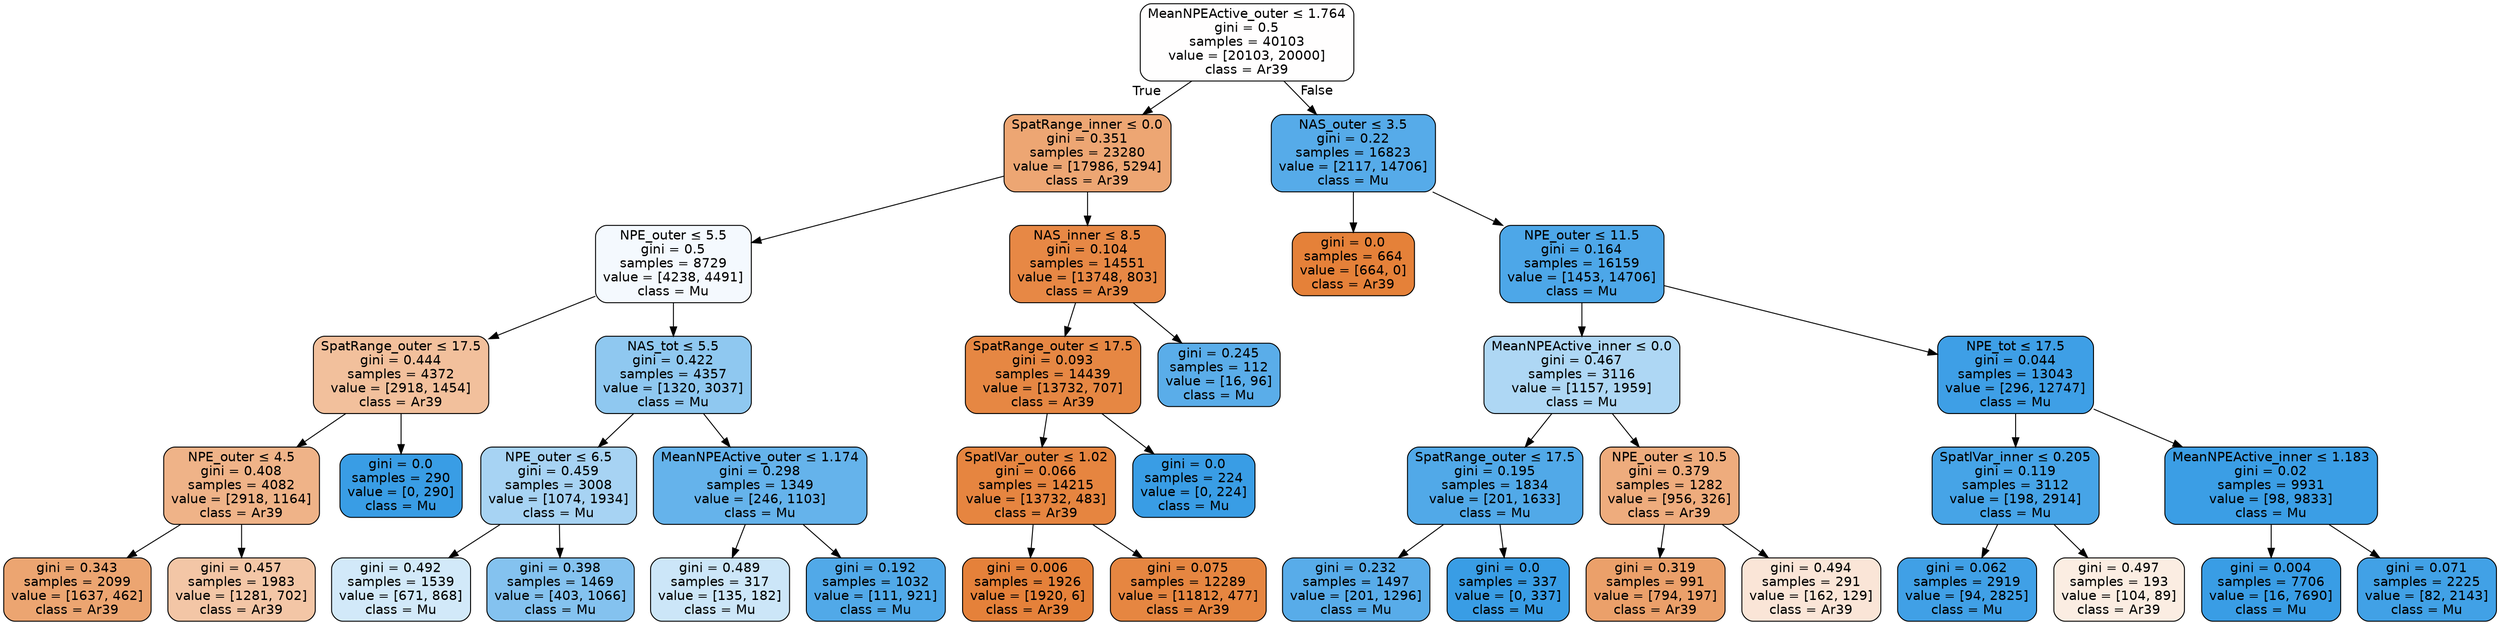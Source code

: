 digraph Tree {
node [shape=box, style="filled, rounded", color="black", fontname=helvetica] ;
edge [fontname=helvetica] ;
0 [label=<MeanNPEActive_outer &le; 1.764<br/>gini = 0.5<br/>samples = 40103<br/>value = [20103, 20000]<br/>class = Ar39>, fillcolor="#fffefe"] ;
1 [label=<SpatRange_inner &le; 0.0<br/>gini = 0.351<br/>samples = 23280<br/>value = [17986, 5294]<br/>class = Ar39>, fillcolor="#eda673"] ;
0 -> 1 [labeldistance=2.5, labelangle=45, headlabel="True"] ;
2 [label=<NPE_outer &le; 5.5<br/>gini = 0.5<br/>samples = 8729<br/>value = [4238, 4491]<br/>class = Mu>, fillcolor="#f4f9fe"] ;
1 -> 2 ;
3 [label=<SpatRange_outer &le; 17.5<br/>gini = 0.444<br/>samples = 4372<br/>value = [2918, 1454]<br/>class = Ar39>, fillcolor="#f2c09c"] ;
2 -> 3 ;
4 [label=<NPE_outer &le; 4.5<br/>gini = 0.408<br/>samples = 4082<br/>value = [2918, 1164]<br/>class = Ar39>, fillcolor="#efb388"] ;
3 -> 4 ;
5 [label=<gini = 0.343<br/>samples = 2099<br/>value = [1637, 462]<br/>class = Ar39>, fillcolor="#eca571"] ;
4 -> 5 ;
6 [label=<gini = 0.457<br/>samples = 1983<br/>value = [1281, 702]<br/>class = Ar39>, fillcolor="#f3c6a6"] ;
4 -> 6 ;
7 [label=<gini = 0.0<br/>samples = 290<br/>value = [0, 290]<br/>class = Mu>, fillcolor="#399de5"] ;
3 -> 7 ;
8 [label=<NAS_tot &le; 5.5<br/>gini = 0.422<br/>samples = 4357<br/>value = [1320, 3037]<br/>class = Mu>, fillcolor="#8fc8f0"] ;
2 -> 8 ;
9 [label=<NPE_outer &le; 6.5<br/>gini = 0.459<br/>samples = 3008<br/>value = [1074, 1934]<br/>class = Mu>, fillcolor="#a7d3f3"] ;
8 -> 9 ;
10 [label=<gini = 0.492<br/>samples = 1539<br/>value = [671, 868]<br/>class = Mu>, fillcolor="#d2e9f9"] ;
9 -> 10 ;
11 [label=<gini = 0.398<br/>samples = 1469<br/>value = [403, 1066]<br/>class = Mu>, fillcolor="#84c2ef"] ;
9 -> 11 ;
12 [label=<MeanNPEActive_outer &le; 1.174<br/>gini = 0.298<br/>samples = 1349<br/>value = [246, 1103]<br/>class = Mu>, fillcolor="#65b3eb"] ;
8 -> 12 ;
13 [label=<gini = 0.489<br/>samples = 317<br/>value = [135, 182]<br/>class = Mu>, fillcolor="#cce6f8"] ;
12 -> 13 ;
14 [label=<gini = 0.192<br/>samples = 1032<br/>value = [111, 921]<br/>class = Mu>, fillcolor="#51a9e8"] ;
12 -> 14 ;
15 [label=<NAS_inner &le; 8.5<br/>gini = 0.104<br/>samples = 14551<br/>value = [13748, 803]<br/>class = Ar39>, fillcolor="#e78845"] ;
1 -> 15 ;
16 [label=<SpatRange_outer &le; 17.5<br/>gini = 0.093<br/>samples = 14439<br/>value = [13732, 707]<br/>class = Ar39>, fillcolor="#e68743"] ;
15 -> 16 ;
17 [label=<SpatlVar_outer &le; 1.02<br/>gini = 0.066<br/>samples = 14215<br/>value = [13732, 483]<br/>class = Ar39>, fillcolor="#e68540"] ;
16 -> 17 ;
18 [label=<gini = 0.006<br/>samples = 1926<br/>value = [1920, 6]<br/>class = Ar39>, fillcolor="#e5813a"] ;
17 -> 18 ;
19 [label=<gini = 0.075<br/>samples = 12289<br/>value = [11812, 477]<br/>class = Ar39>, fillcolor="#e68641"] ;
17 -> 19 ;
20 [label=<gini = 0.0<br/>samples = 224<br/>value = [0, 224]<br/>class = Mu>, fillcolor="#399de5"] ;
16 -> 20 ;
21 [label=<gini = 0.245<br/>samples = 112<br/>value = [16, 96]<br/>class = Mu>, fillcolor="#5aade9"] ;
15 -> 21 ;
22 [label=<NAS_outer &le; 3.5<br/>gini = 0.22<br/>samples = 16823<br/>value = [2117, 14706]<br/>class = Mu>, fillcolor="#56abe9"] ;
0 -> 22 [labeldistance=2.5, labelangle=-45, headlabel="False"] ;
23 [label=<gini = 0.0<br/>samples = 664<br/>value = [664, 0]<br/>class = Ar39>, fillcolor="#e58139"] ;
22 -> 23 ;
24 [label=<NPE_outer &le; 11.5<br/>gini = 0.164<br/>samples = 16159<br/>value = [1453, 14706]<br/>class = Mu>, fillcolor="#4da7e8"] ;
22 -> 24 ;
25 [label=<MeanNPEActive_inner &le; 0.0<br/>gini = 0.467<br/>samples = 3116<br/>value = [1157, 1959]<br/>class = Mu>, fillcolor="#aed7f4"] ;
24 -> 25 ;
26 [label=<SpatRange_outer &le; 17.5<br/>gini = 0.195<br/>samples = 1834<br/>value = [201, 1633]<br/>class = Mu>, fillcolor="#51a9e8"] ;
25 -> 26 ;
27 [label=<gini = 0.232<br/>samples = 1497<br/>value = [201, 1296]<br/>class = Mu>, fillcolor="#58ace9"] ;
26 -> 27 ;
28 [label=<gini = 0.0<br/>samples = 337<br/>value = [0, 337]<br/>class = Mu>, fillcolor="#399de5"] ;
26 -> 28 ;
29 [label=<NPE_outer &le; 10.5<br/>gini = 0.379<br/>samples = 1282<br/>value = [956, 326]<br/>class = Ar39>, fillcolor="#eeac7d"] ;
25 -> 29 ;
30 [label=<gini = 0.319<br/>samples = 991<br/>value = [794, 197]<br/>class = Ar39>, fillcolor="#eba06a"] ;
29 -> 30 ;
31 [label=<gini = 0.494<br/>samples = 291<br/>value = [162, 129]<br/>class = Ar39>, fillcolor="#fae5d7"] ;
29 -> 31 ;
32 [label=<NPE_tot &le; 17.5<br/>gini = 0.044<br/>samples = 13043<br/>value = [296, 12747]<br/>class = Mu>, fillcolor="#3e9fe6"] ;
24 -> 32 ;
33 [label=<SpatlVar_inner &le; 0.205<br/>gini = 0.119<br/>samples = 3112<br/>value = [198, 2914]<br/>class = Mu>, fillcolor="#46a4e7"] ;
32 -> 33 ;
34 [label=<gini = 0.062<br/>samples = 2919<br/>value = [94, 2825]<br/>class = Mu>, fillcolor="#40a0e6"] ;
33 -> 34 ;
35 [label=<gini = 0.497<br/>samples = 193<br/>value = [104, 89]<br/>class = Ar39>, fillcolor="#fbede2"] ;
33 -> 35 ;
36 [label=<MeanNPEActive_inner &le; 1.183<br/>gini = 0.02<br/>samples = 9931<br/>value = [98, 9833]<br/>class = Mu>, fillcolor="#3b9ee5"] ;
32 -> 36 ;
37 [label=<gini = 0.004<br/>samples = 7706<br/>value = [16, 7690]<br/>class = Mu>, fillcolor="#399de5"] ;
36 -> 37 ;
38 [label=<gini = 0.071<br/>samples = 2225<br/>value = [82, 2143]<br/>class = Mu>, fillcolor="#41a1e6"] ;
36 -> 38 ;
}
